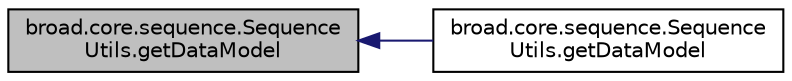 digraph "broad.core.sequence.SequenceUtils.getDataModel"
{
  edge [fontname="Helvetica",fontsize="10",labelfontname="Helvetica",labelfontsize="10"];
  node [fontname="Helvetica",fontsize="10",shape=record];
  rankdir="LR";
  Node1 [label="broad.core.sequence.Sequence\lUtils.getDataModel",height=0.2,width=0.4,color="black", fillcolor="grey75", style="filled" fontcolor="black"];
  Node1 -> Node2 [dir="back",color="midnightblue",fontsize="10",style="solid",fontname="Helvetica"];
  Node2 [label="broad.core.sequence.Sequence\lUtils.getDataModel",height=0.2,width=0.4,color="black", fillcolor="white", style="filled",URL="$classbroad_1_1core_1_1sequence_1_1_sequence_utils.html#a8719ab1ad2b5eeee9624dbda3460a86f"];
}
